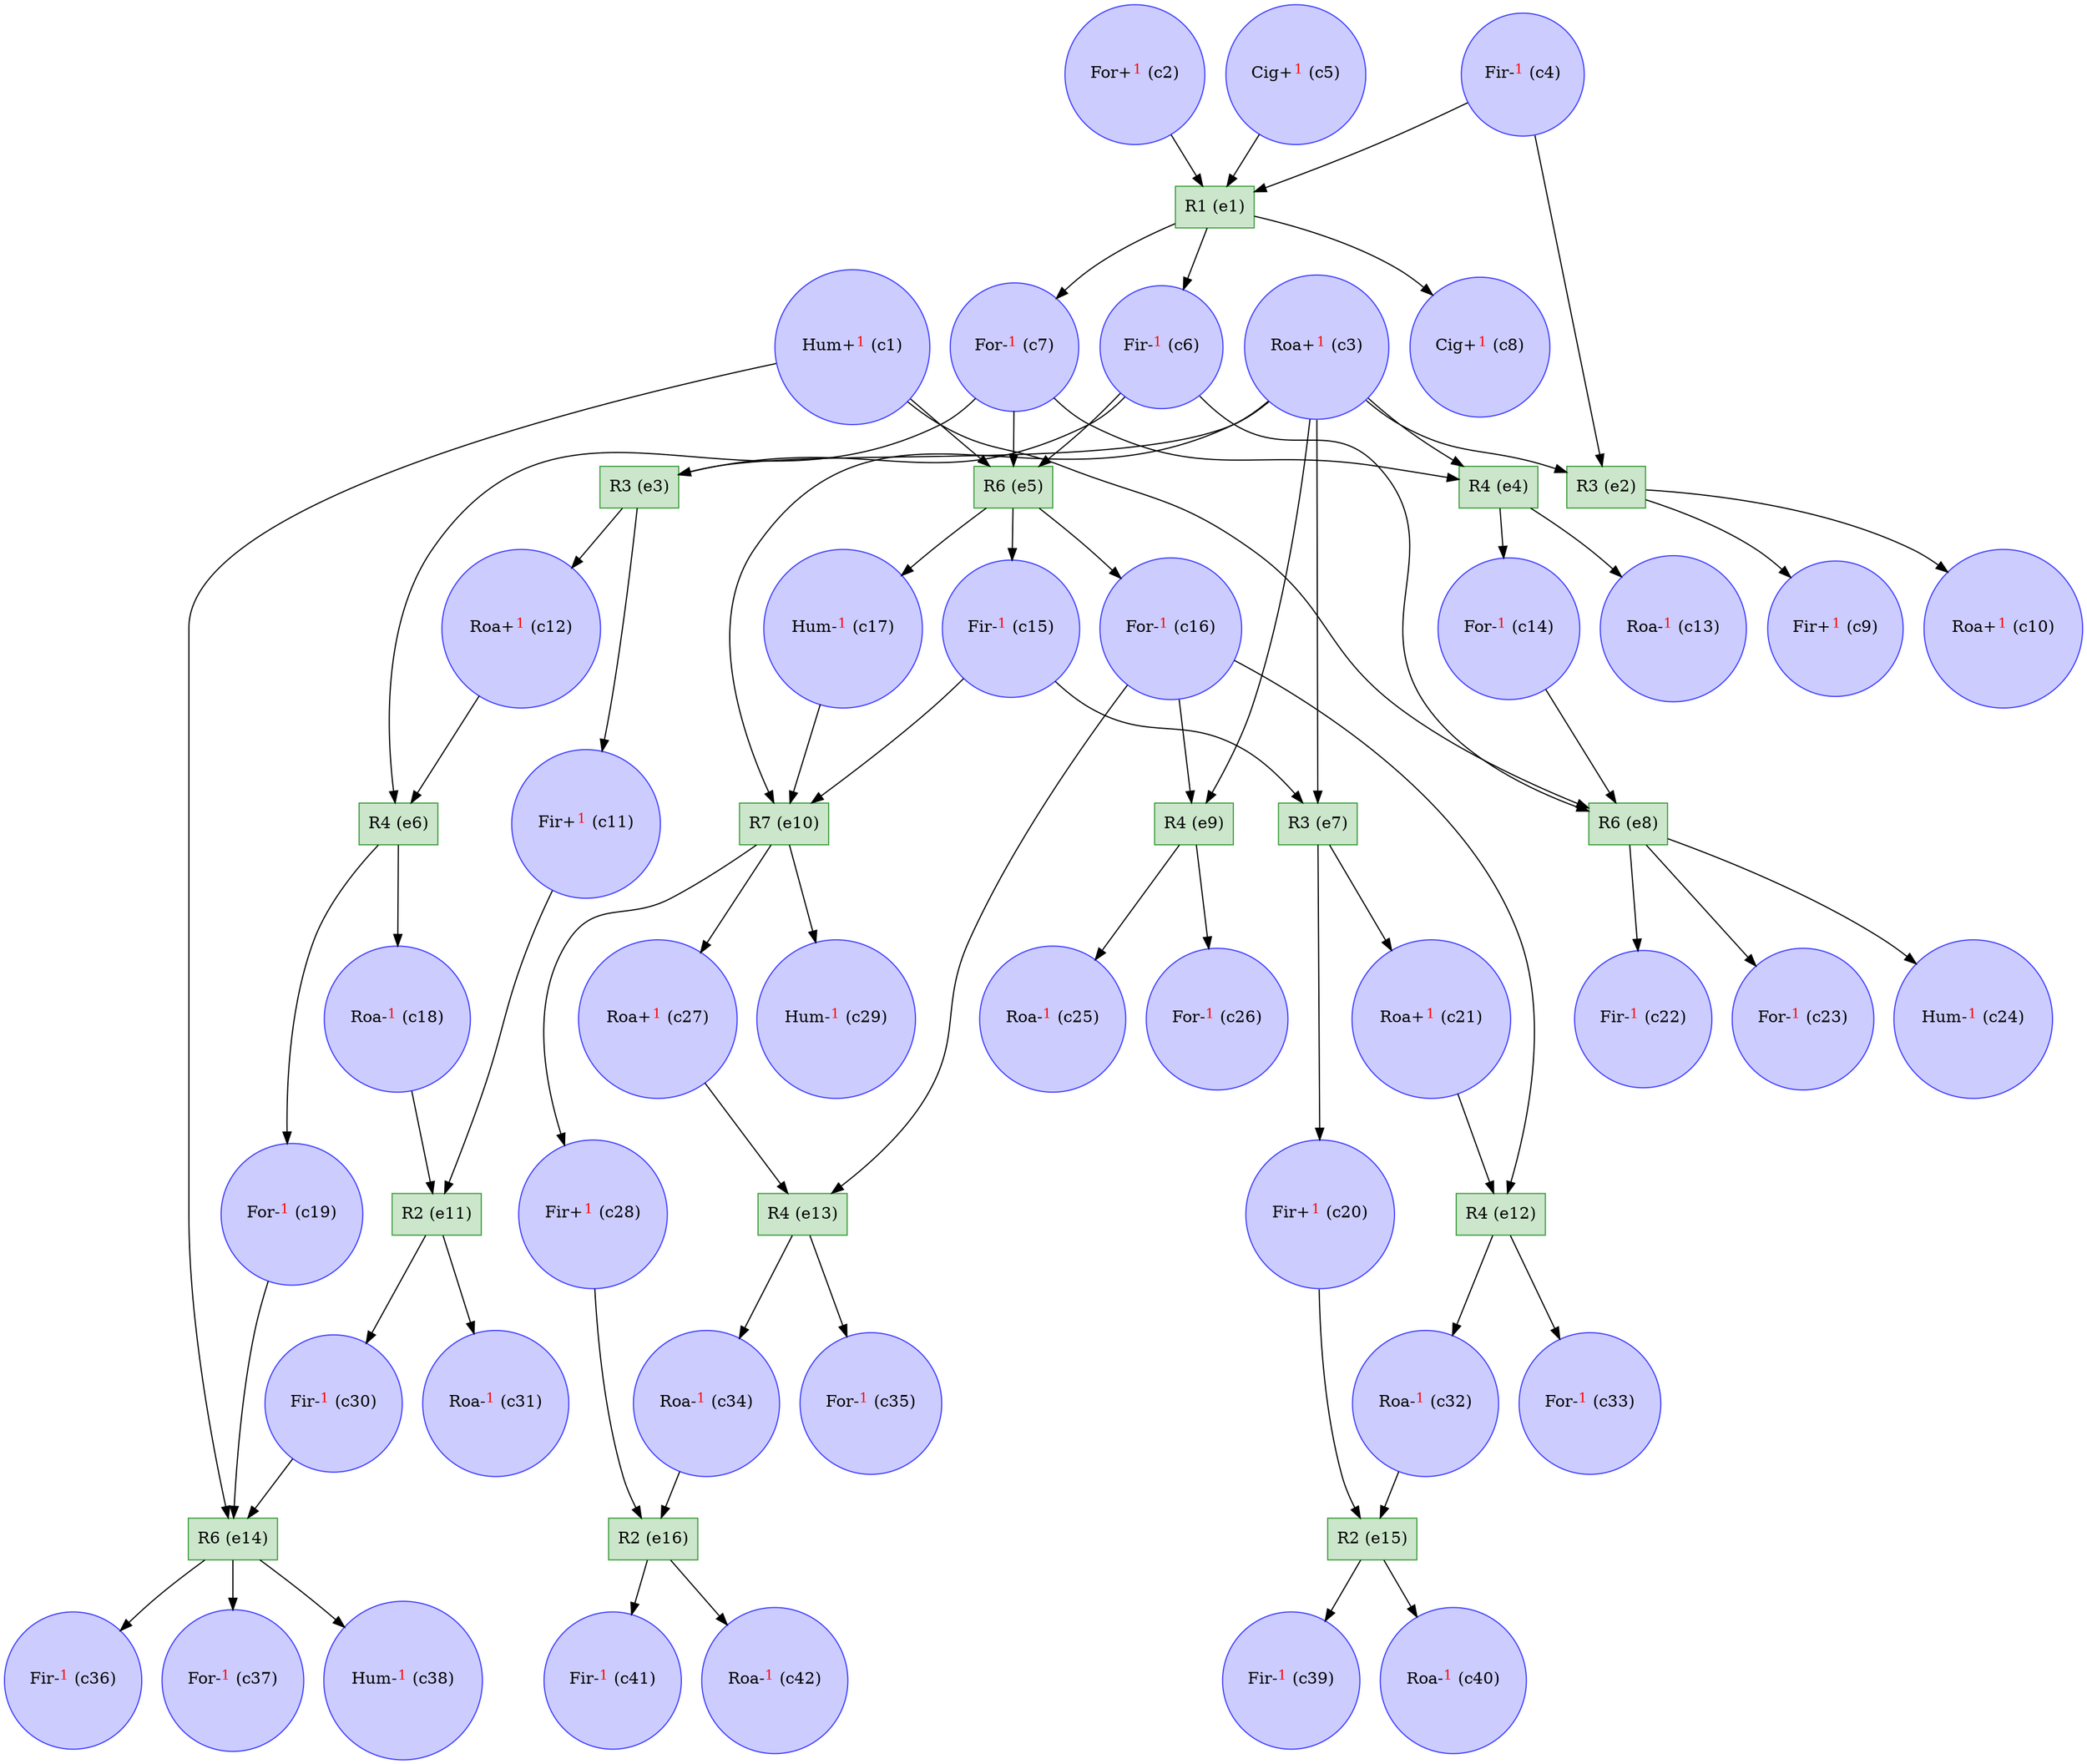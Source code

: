 digraph test {
  c1 -> e14;
  c1 -> e8;
  c1 -> e5;
  c2 -> e1;
  c3 -> e10;
  c3 -> e9;
  c3 -> e7;
  c3 -> e4;
  c3 -> e3;
  c3 -> e2;
  c4 -> e2;
  c4 -> e1;
  c5 -> e1;
  e1 -> c6;
  c6 -> e8;
  c6 -> e5;
  c6 -> e3;
  e1 -> c7;
  c7 -> e6;
  c7 -> e5;
  c7 -> e4;
  e1 -> c8;
  e2 -> c9;
  e2 -> c10;
  e3 -> c11;
  c11 -> e11;
  e3 -> c12;
  c12 -> e6;
  e4 -> c13;
  e4 -> c14;
  c14 -> e8;
  e5 -> c15;
  c15 -> e10;
  c15 -> e7;
  e5 -> c16;
  c16 -> e13;
  c16 -> e12;
  c16 -> e9;
  e5 -> c17;
  c17 -> e10;
  e6 -> c18;
  c18 -> e11;
  e6 -> c19;
  c19 -> e14;
  e7 -> c20;
  c20 -> e15;
  e7 -> c21;
  c21 -> e12;
  e8 -> c22;
  e8 -> c23;
  e8 -> c24;
  e9 -> c25;
  e9 -> c26;
  e10 -> c27;
  c27 -> e13;
  e10 -> c28;
  c28 -> e16;
  e10 -> c29;
  e11 -> c30;
  c30 -> e14;
  e11 -> c31;
  e12 -> c32;
  c32 -> e15;
  e12 -> c33;
  e13 -> c34;
  c34 -> e16;
  e13 -> c35;
  e14 -> c36;
  e14 -> c37;
  e14 -> c38;
  e15 -> c39;
  e15 -> c40;
  e16 -> c41;
  e16 -> c42;
  c1 [color="#4040ff" fillcolor="#ccccff" label= <Hum+<FONT COLOR="red"><SUP>1</SUP></FONT>&nbsp;(c1)> shape=circle style=filled];
  c2 [color="#4040ff" fillcolor="#ccccff" label= <For+<FONT COLOR="red"><SUP>1</SUP></FONT>&nbsp;(c2)> shape=circle style=filled];
  c3 [color="#4040ff" fillcolor="#ccccff" label= <Roa+<FONT COLOR="red"><SUP>1</SUP></FONT>&nbsp;(c3)> shape=circle style=filled];
  c4 [color="#4040ff" fillcolor="#ccccff" label= <Fir-<FONT COLOR="red"><SUP>1</SUP></FONT>&nbsp;(c4)> shape=circle style=filled];
  c5 [color="#4040ff" fillcolor="#ccccff" label= <Cig+<FONT COLOR="red"><SUP>1</SUP></FONT>&nbsp;(c5)> shape=circle style=filled];
  c6 [color="#4040ff" fillcolor="#ccccff" label= <Fir-<FONT COLOR="red"><SUP>1</SUP></FONT>&nbsp;(c6)> shape=circle style=filled];
  c7 [color="#4040ff" fillcolor="#ccccff" label= <For-<FONT COLOR="red"><SUP>1</SUP></FONT>&nbsp;(c7)> shape=circle style=filled];
  c8 [color="#4040ff" fillcolor="#ccccff" label= <Cig+<FONT COLOR="red"><SUP>1</SUP></FONT>&nbsp;(c8)> shape=circle style=filled];
  c9 [color="#4040ff" fillcolor="#ccccff" label= <Fir+<FONT COLOR="red"><SUP>1</SUP></FONT>&nbsp;(c9)> shape=circle style=filled];
  c10 [color="#4040ff" fillcolor="#ccccff" label= <Roa+<FONT COLOR="red"><SUP>1</SUP></FONT>&nbsp;(c10)> shape=circle style=filled];
  c11 [color="#4040ff" fillcolor="#ccccff" label= <Fir+<FONT COLOR="red"><SUP>1</SUP></FONT>&nbsp;(c11)> shape=circle style=filled];
  c12 [color="#4040ff" fillcolor="#ccccff" label= <Roa+<FONT COLOR="red"><SUP>1</SUP></FONT>&nbsp;(c12)> shape=circle style=filled];
  c13 [color="#4040ff" fillcolor="#ccccff" label= <Roa-<FONT COLOR="red"><SUP>1</SUP></FONT>&nbsp;(c13)> shape=circle style=filled];
  c14 [color="#4040ff" fillcolor="#ccccff" label= <For-<FONT COLOR="red"><SUP>1</SUP></FONT>&nbsp;(c14)> shape=circle style=filled];
  c15 [color="#4040ff" fillcolor="#ccccff" label= <Fir-<FONT COLOR="red"><SUP>1</SUP></FONT>&nbsp;(c15)> shape=circle style=filled];
  c16 [color="#4040ff" fillcolor="#ccccff" label= <For-<FONT COLOR="red"><SUP>1</SUP></FONT>&nbsp;(c16)> shape=circle style=filled];
  c17 [color="#4040ff" fillcolor="#ccccff" label= <Hum-<FONT COLOR="red"><SUP>1</SUP></FONT>&nbsp;(c17)> shape=circle style=filled];
  c18 [color="#4040ff" fillcolor="#ccccff" label= <Roa-<FONT COLOR="red"><SUP>1</SUP></FONT>&nbsp;(c18)> shape=circle style=filled];
  c19 [color="#4040ff" fillcolor="#ccccff" label= <For-<FONT COLOR="red"><SUP>1</SUP></FONT>&nbsp;(c19)> shape=circle style=filled];
  c20 [color="#4040ff" fillcolor="#ccccff" label= <Fir+<FONT COLOR="red"><SUP>1</SUP></FONT>&nbsp;(c20)> shape=circle style=filled];
  c21 [color="#4040ff" fillcolor="#ccccff" label= <Roa+<FONT COLOR="red"><SUP>1</SUP></FONT>&nbsp;(c21)> shape=circle style=filled];
  c22 [color="#4040ff" fillcolor="#ccccff" label= <Fir-<FONT COLOR="red"><SUP>1</SUP></FONT>&nbsp;(c22)> shape=circle style=filled];
  c23 [color="#4040ff" fillcolor="#ccccff" label= <For-<FONT COLOR="red"><SUP>1</SUP></FONT>&nbsp;(c23)> shape=circle style=filled];
  c24 [color="#4040ff" fillcolor="#ccccff" label= <Hum-<FONT COLOR="red"><SUP>1</SUP></FONT>&nbsp;(c24)> shape=circle style=filled];
  c25 [color="#4040ff" fillcolor="#ccccff" label= <Roa-<FONT COLOR="red"><SUP>1</SUP></FONT>&nbsp;(c25)> shape=circle style=filled];
  c26 [color="#4040ff" fillcolor="#ccccff" label= <For-<FONT COLOR="red"><SUP>1</SUP></FONT>&nbsp;(c26)> shape=circle style=filled];
  c27 [color="#4040ff" fillcolor="#ccccff" label= <Roa+<FONT COLOR="red"><SUP>1</SUP></FONT>&nbsp;(c27)> shape=circle style=filled];
  c28 [color="#4040ff" fillcolor="#ccccff" label= <Fir+<FONT COLOR="red"><SUP>1</SUP></FONT>&nbsp;(c28)> shape=circle style=filled];
  c29 [color="#4040ff" fillcolor="#ccccff" label= <Hum-<FONT COLOR="red"><SUP>1</SUP></FONT>&nbsp;(c29)> shape=circle style=filled];
  c30 [color="#4040ff" fillcolor="#ccccff" label= <Fir-<FONT COLOR="red"><SUP>1</SUP></FONT>&nbsp;(c30)> shape=circle style=filled];
  c31 [color="#4040ff" fillcolor="#ccccff" label= <Roa-<FONT COLOR="red"><SUP>1</SUP></FONT>&nbsp;(c31)> shape=circle style=filled];
  c32 [color="#4040ff" fillcolor="#ccccff" label= <Roa-<FONT COLOR="red"><SUP>1</SUP></FONT>&nbsp;(c32)> shape=circle style=filled];
  c33 [color="#4040ff" fillcolor="#ccccff" label= <For-<FONT COLOR="red"><SUP>1</SUP></FONT>&nbsp;(c33)> shape=circle style=filled];
  c34 [color="#4040ff" fillcolor="#ccccff" label= <Roa-<FONT COLOR="red"><SUP>1</SUP></FONT>&nbsp;(c34)> shape=circle style=filled];
  c35 [color="#4040ff" fillcolor="#ccccff" label= <For-<FONT COLOR="red"><SUP>1</SUP></FONT>&nbsp;(c35)> shape=circle style=filled];
  c36 [color="#4040ff" fillcolor="#ccccff" label= <Fir-<FONT COLOR="red"><SUP>1</SUP></FONT>&nbsp;(c36)> shape=circle style=filled];
  c37 [color="#4040ff" fillcolor="#ccccff" label= <For-<FONT COLOR="red"><SUP>1</SUP></FONT>&nbsp;(c37)> shape=circle style=filled];
  c38 [color="#4040ff" fillcolor="#ccccff" label= <Hum-<FONT COLOR="red"><SUP>1</SUP></FONT>&nbsp;(c38)> shape=circle style=filled];
  c39 [color="#4040ff" fillcolor="#ccccff" label= <Fir-<FONT COLOR="red"><SUP>1</SUP></FONT>&nbsp;(c39)> shape=circle style=filled];
  c40 [color="#4040ff" fillcolor="#ccccff" label= <Roa-<FONT COLOR="red"><SUP>1</SUP></FONT>&nbsp;(c40)> shape=circle style=filled];
  c41 [color="#4040ff" fillcolor="#ccccff" label= <Fir-<FONT COLOR="red"><SUP>1</SUP></FONT>&nbsp;(c41)> shape=circle style=filled];
  c42 [color="#4040ff" fillcolor="#ccccff" label= <Roa-<FONT COLOR="red"><SUP>1</SUP></FONT>&nbsp;(c42)> shape=circle style=filled];
  e1 [color="#409f40" fillcolor="#cce6cc" label="R1 (e1)" shape=box style=filled];
  e2 [color="#409f40" fillcolor="#cce6cc" label="R3 (e2)" shape=box style=filled];
  e3 [color="#409f40" fillcolor="#cce6cc" label="R3 (e3)" shape=box style=filled];
  e4 [color="#409f40" fillcolor="#cce6cc" label="R4 (e4)" shape=box style=filled];
  e5 [color="#409f40" fillcolor="#cce6cc" label="R6 (e5)" shape=box style=filled];
  e6 [color="#409f40" fillcolor="#cce6cc" label="R4 (e6)" shape=box style=filled];
  e7 [color="#409f40" fillcolor="#cce6cc" label="R3 (e7)" shape=box style=filled];
  e8 [color="#409f40" fillcolor="#cce6cc" label="R6 (e8)" shape=box style=filled];
  e9 [color="#409f40" fillcolor="#cce6cc" label="R4 (e9)" shape=box style=filled];
  e10 [color="#409f40" fillcolor="#cce6cc" label="R7 (e10)" shape=box style=filled];
  e11 [color="#409f40" fillcolor="#cce6cc" label="R2 (e11)" shape=box style=filled];
  e12 [color="#409f40" fillcolor="#cce6cc" label="R4 (e12)" shape=box style=filled];
  e13 [color="#409f40" fillcolor="#cce6cc" label="R4 (e13)" shape=box style=filled];
  e14 [color="#409f40" fillcolor="#cce6cc" label="R6 (e14)" shape=box style=filled];
  e15 [color="#409f40" fillcolor="#cce6cc" label="R2 (e15)" shape=box style=filled];
  e16 [color="#409f40" fillcolor="#cce6cc" label="R2 (e16)" shape=box style=filled];
}
